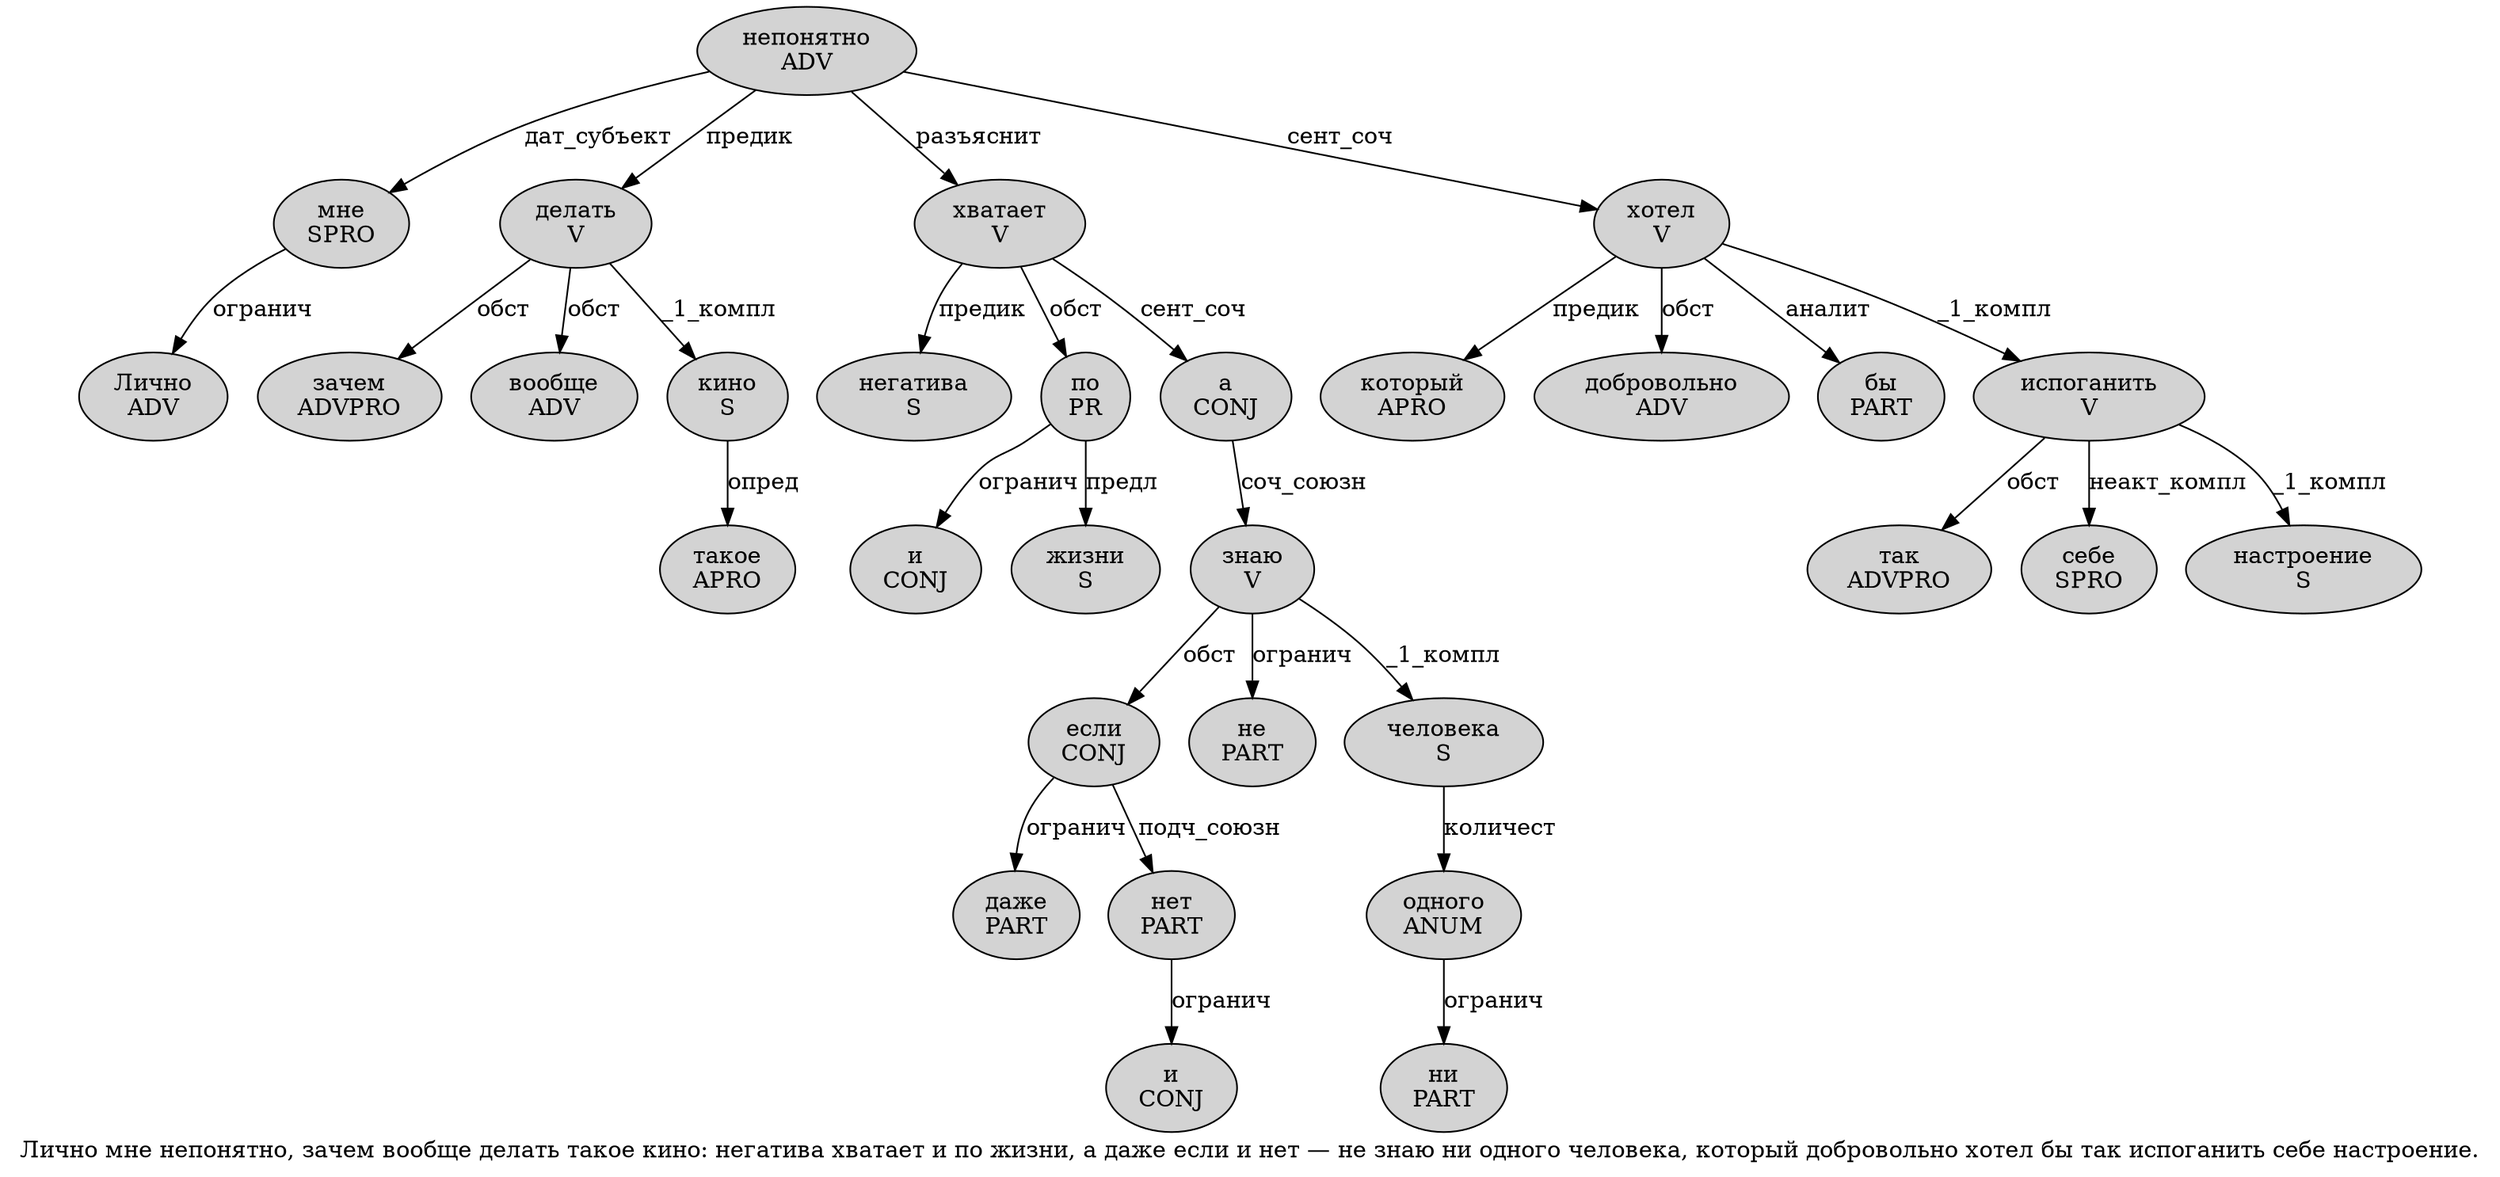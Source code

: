 digraph SENTENCE_4003 {
	graph [label="Лично мне непонятно, зачем вообще делать такое кино: негатива хватает и по жизни, а даже если и нет — не знаю ни одного человека, который добровольно хотел бы так испоганить себе настроение."]
	node [style=filled]
		0 [label="Лично
ADV" color="" fillcolor=lightgray penwidth=1 shape=ellipse]
		1 [label="мне
SPRO" color="" fillcolor=lightgray penwidth=1 shape=ellipse]
		2 [label="непонятно
ADV" color="" fillcolor=lightgray penwidth=1 shape=ellipse]
		4 [label="зачем
ADVPRO" color="" fillcolor=lightgray penwidth=1 shape=ellipse]
		5 [label="вообще
ADV" color="" fillcolor=lightgray penwidth=1 shape=ellipse]
		6 [label="делать
V" color="" fillcolor=lightgray penwidth=1 shape=ellipse]
		7 [label="такое
APRO" color="" fillcolor=lightgray penwidth=1 shape=ellipse]
		8 [label="кино
S" color="" fillcolor=lightgray penwidth=1 shape=ellipse]
		10 [label="негатива
S" color="" fillcolor=lightgray penwidth=1 shape=ellipse]
		11 [label="хватает
V" color="" fillcolor=lightgray penwidth=1 shape=ellipse]
		12 [label="и
CONJ" color="" fillcolor=lightgray penwidth=1 shape=ellipse]
		13 [label="по
PR" color="" fillcolor=lightgray penwidth=1 shape=ellipse]
		14 [label="жизни
S" color="" fillcolor=lightgray penwidth=1 shape=ellipse]
		16 [label="а
CONJ" color="" fillcolor=lightgray penwidth=1 shape=ellipse]
		17 [label="даже
PART" color="" fillcolor=lightgray penwidth=1 shape=ellipse]
		18 [label="если
CONJ" color="" fillcolor=lightgray penwidth=1 shape=ellipse]
		19 [label="и
CONJ" color="" fillcolor=lightgray penwidth=1 shape=ellipse]
		20 [label="нет
PART" color="" fillcolor=lightgray penwidth=1 shape=ellipse]
		22 [label="не
PART" color="" fillcolor=lightgray penwidth=1 shape=ellipse]
		23 [label="знаю
V" color="" fillcolor=lightgray penwidth=1 shape=ellipse]
		24 [label="ни
PART" color="" fillcolor=lightgray penwidth=1 shape=ellipse]
		25 [label="одного
ANUM" color="" fillcolor=lightgray penwidth=1 shape=ellipse]
		26 [label="человека
S" color="" fillcolor=lightgray penwidth=1 shape=ellipse]
		28 [label="который
APRO" color="" fillcolor=lightgray penwidth=1 shape=ellipse]
		29 [label="добровольно
ADV" color="" fillcolor=lightgray penwidth=1 shape=ellipse]
		30 [label="хотел
V" color="" fillcolor=lightgray penwidth=1 shape=ellipse]
		31 [label="бы
PART" color="" fillcolor=lightgray penwidth=1 shape=ellipse]
		32 [label="так
ADVPRO" color="" fillcolor=lightgray penwidth=1 shape=ellipse]
		33 [label="испоганить
V" color="" fillcolor=lightgray penwidth=1 shape=ellipse]
		34 [label="себе
SPRO" color="" fillcolor=lightgray penwidth=1 shape=ellipse]
		35 [label="настроение
S" color="" fillcolor=lightgray penwidth=1 shape=ellipse]
			6 -> 4 [label="обст"]
			6 -> 5 [label="обст"]
			6 -> 8 [label="_1_компл"]
			23 -> 18 [label="обст"]
			23 -> 22 [label="огранич"]
			23 -> 26 [label="_1_компл"]
			25 -> 24 [label="огранич"]
			8 -> 7 [label="опред"]
			13 -> 12 [label="огранич"]
			13 -> 14 [label="предл"]
			1 -> 0 [label="огранич"]
			26 -> 25 [label="количест"]
			11 -> 10 [label="предик"]
			11 -> 13 [label="обст"]
			11 -> 16 [label="сент_соч"]
			18 -> 17 [label="огранич"]
			18 -> 20 [label="подч_союзн"]
			20 -> 19 [label="огранич"]
			2 -> 1 [label="дат_субъект"]
			2 -> 6 [label="предик"]
			2 -> 11 [label="разъяснит"]
			2 -> 30 [label="сент_соч"]
			16 -> 23 [label="соч_союзн"]
			33 -> 32 [label="обст"]
			33 -> 34 [label="неакт_компл"]
			33 -> 35 [label="_1_компл"]
			30 -> 28 [label="предик"]
			30 -> 29 [label="обст"]
			30 -> 31 [label="аналит"]
			30 -> 33 [label="_1_компл"]
}